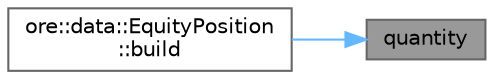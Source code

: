 digraph "quantity"
{
 // INTERACTIVE_SVG=YES
 // LATEX_PDF_SIZE
  bgcolor="transparent";
  edge [fontname=Helvetica,fontsize=10,labelfontname=Helvetica,labelfontsize=10];
  node [fontname=Helvetica,fontsize=10,shape=box,height=0.2,width=0.4];
  rankdir="RL";
  Node1 [label="quantity",height=0.2,width=0.4,color="gray40", fillcolor="grey60", style="filled", fontcolor="black",tooltip=" "];
  Node1 -> Node2 [dir="back",color="steelblue1",style="solid"];
  Node2 [label="ore::data::EquityPosition\l::build",height=0.2,width=0.4,color="grey40", fillcolor="white", style="filled",URL="$classore_1_1data_1_1_equity_position.html#ab1db499ff5e65c59fd2009d62276fdaf",tooltip=" "];
}
